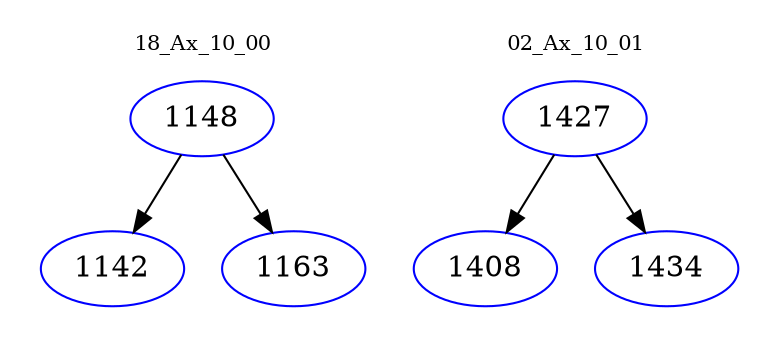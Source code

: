 digraph{
subgraph cluster_0 {
color = white
label = "18_Ax_10_00";
fontsize=10;
T0_1148 [label="1148", color="blue"]
T0_1148 -> T0_1142 [color="black"]
T0_1142 [label="1142", color="blue"]
T0_1148 -> T0_1163 [color="black"]
T0_1163 [label="1163", color="blue"]
}
subgraph cluster_1 {
color = white
label = "02_Ax_10_01";
fontsize=10;
T1_1427 [label="1427", color="blue"]
T1_1427 -> T1_1408 [color="black"]
T1_1408 [label="1408", color="blue"]
T1_1427 -> T1_1434 [color="black"]
T1_1434 [label="1434", color="blue"]
}
}
